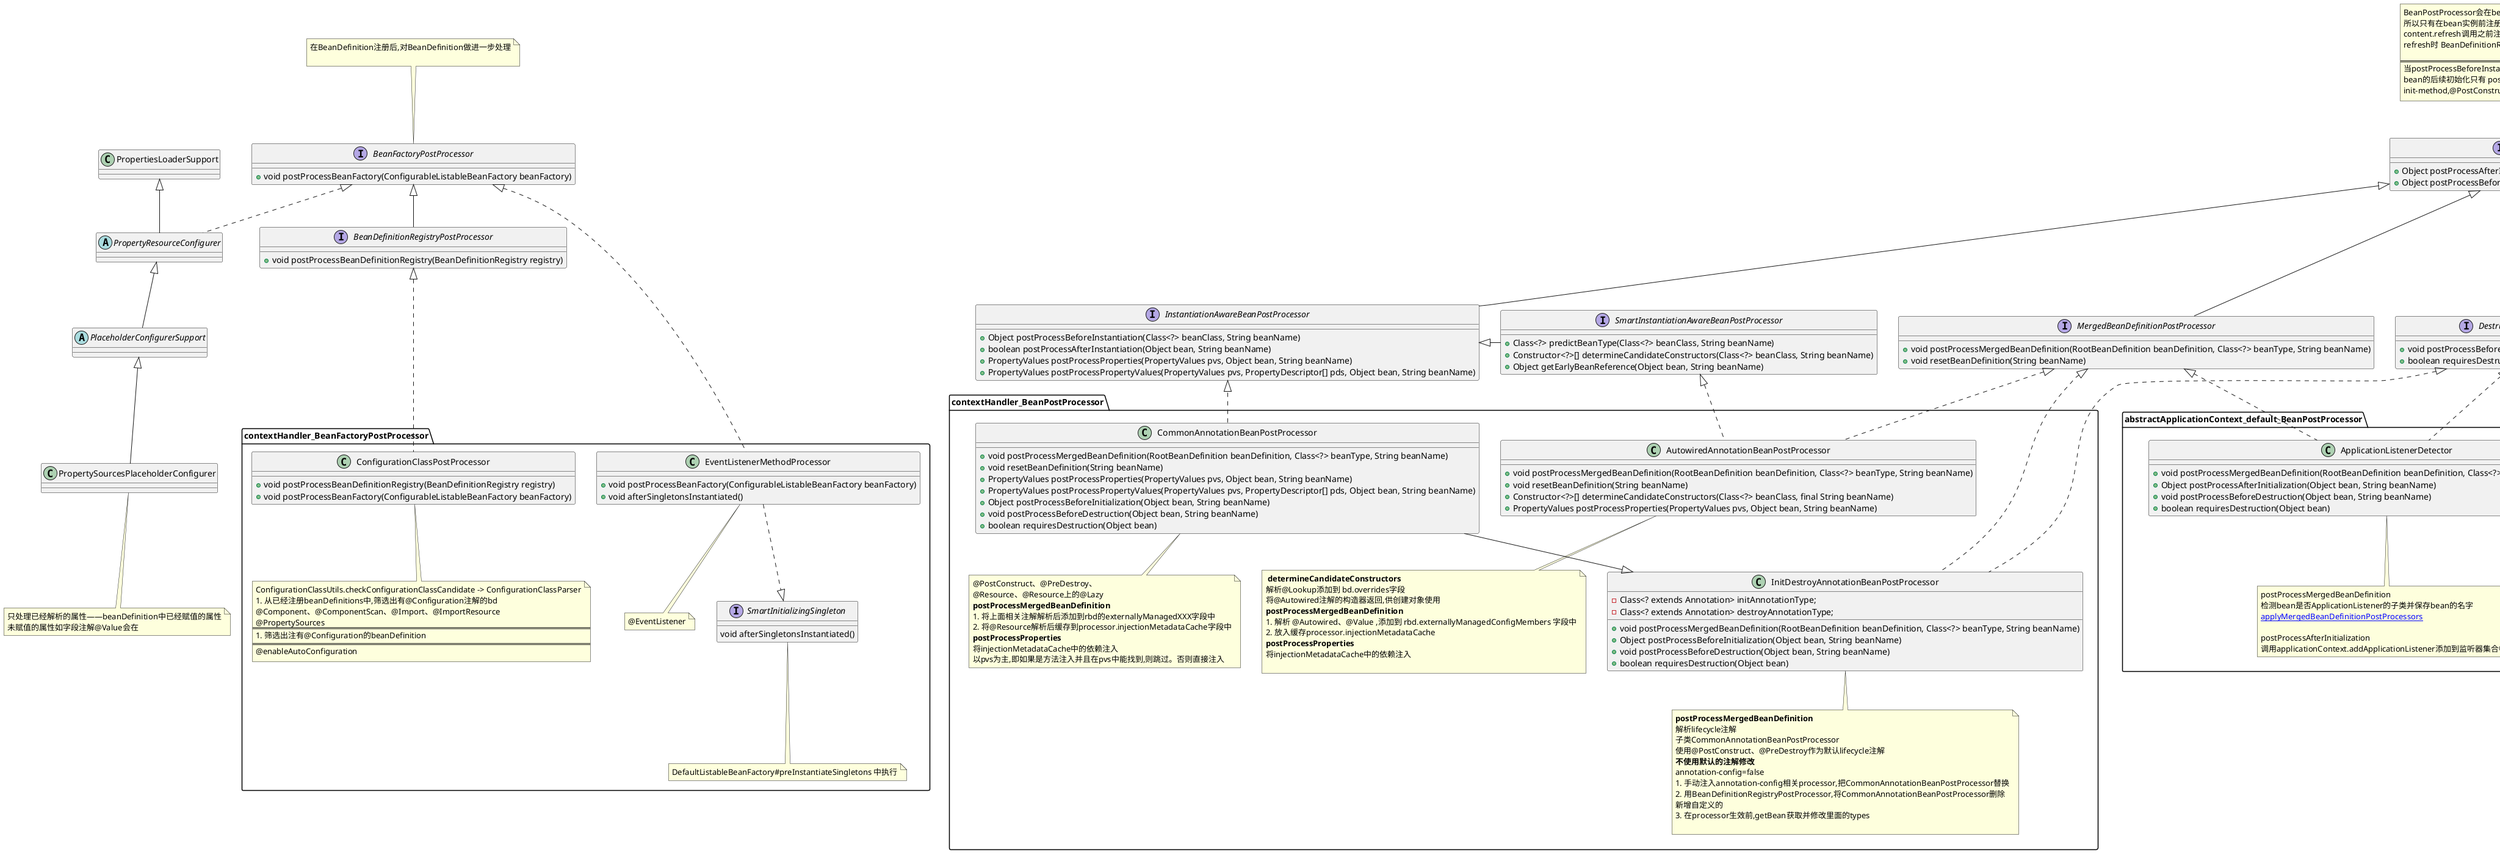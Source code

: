 @startuml
'https://plantuml.com/class-diagram
interface BeanPostProcessor{
    + Object postProcessAfterInitialization(Object bean, String beanName)
    + Object postProcessBeforeInitialization(Object bean, String beanName)
}
note top of BeanPostProcessor
BeanPostProcessor会在bean实例时调用
所以只有在bean实例前注册并实例化才能确保被正确的调用
content.refresh调用之前注册
refresh时 BeanDefinitionRegistry中注册

====
当postProcessBeforeInstantiation(短路初始化方法) 返回一个 bean实例时
bean的后续初始化只有 postProcessAfterInitialization 会执行
init-method,@PostConstruct,InitializingBean 都不会执行
end note

interface InstantiationAwareBeanPostProcessor  {
    + Object postProcessBeforeInstantiation(Class<?> beanClass, String beanName)
    + boolean postProcessAfterInstantiation(Object bean, String beanName)
    + PropertyValues postProcessProperties(PropertyValues pvs, Object bean, String beanName)
    + PropertyValues postProcessPropertyValues(PropertyValues pvs, PropertyDescriptor[] pds, Object bean, String beanName)
}
InstantiationAwareBeanPostProcessor -u--|> BeanPostProcessor

interface MergedBeanDefinitionPostProcessor {
	+ void postProcessMergedBeanDefinition(RootBeanDefinition beanDefinition, Class<?> beanType, String beanName)
    + void resetBeanDefinition(String beanName)
}
MergedBeanDefinitionPostProcessor -u--|> BeanPostProcessor

interface DestructionAwareBeanPostProcessor {
    + void postProcessBeforeDestruction(Object bean, String beanName)
    + boolean requiresDestruction(Object bean)
}
DestructionAwareBeanPostProcessor -u--|> BeanPostProcessor

interface SmartInstantiationAwareBeanPostProcessor {
    + Class<?> predictBeanType(Class<?> beanClass, String beanName)
    + Constructor<?>[] determineCandidateConstructors(Class<?> beanClass, String beanName)
    + Object getEarlyBeanReference(Object bean, String beanName)
}
SmartInstantiationAwareBeanPostProcessor -l-|> InstantiationAwareBeanPostProcessor




class BeanPostProcessorCache {
     List<InstantiationAwareBeanPostProcessor> instantiationAware = new ArrayList<>();
     List<SmartInstantiationAwareBeanPostProcessor> smartInstantiationAware = new ArrayList<>();
     List<DestructionAwareBeanPostProcessor> destructionAware = new ArrayList<>();
     List<MergedBeanDefinitionPostProcessor> mergedDefinition = new ArrayList<>();
}






interface BeanFactoryPostProcessor{
    + void postProcessBeanFactory(ConfigurableListableBeanFactory beanFactory)
}
interface BeanDefinitionRegistryPostProcessor extends BeanFactoryPostProcessor{
    + void postProcessBeanDefinitionRegistry(BeanDefinitionRegistry registry)
}
note top of BeanFactoryPostProcessor
在BeanDefinition注册后,对BeanDefinition做进一步处理

end note

namespace abstractApplicationContext_default_BeanPostProcessor{
    class ApplicationContextAwareProcessor{
        + Object postProcessBeforeInitialization(Object bean, String beanName)
    }
    ApplicationContextAwareProcessor .u...|> .BeanPostProcessor
    class ApplicationListenerDetector{
        + void postProcessMergedBeanDefinition(RootBeanDefinition beanDefinition, Class<?> beanType, String beanName)
        + Object postProcessAfterInitialization(Object bean, String beanName)
        + void postProcessBeforeDestruction(Object bean, String beanName)
        + boolean requiresDestruction(Object bean)
    }
    ApplicationListenerDetector .u.|> .DestructionAwareBeanPostProcessor
    ApplicationListenerDetector .u.|> .MergedBeanDefinitionPostProcessor
    note bottom of ApplicationListenerDetector
    postProcessMergedBeanDefinition
    检测bean是否ApplicationListener的子类并保存bean的名字
    [[../active/003_createBeanInstance.puml applyMergedBeanDefinitionPostProcessors]]

    postProcessAfterInitialization
    调用applicationContext.addApplicationListener添加到监听器集合中
    end note

    class BeanPostProcessorChecker implements .BeanPostProcessor
}


    namespace contextHandler_BeanFactoryPostProcessor {
        interface SmartInitializingSingleton{
            void afterSingletonsInstantiated()
        }
        note bottom
        DefaultListableBeanFactory#preInstantiateSingletons 中执行
        end note
        class ConfigurationClassPostProcessor{
            + void postProcessBeanDefinitionRegistry(BeanDefinitionRegistry registry)
            + void postProcessBeanFactory(ConfigurableListableBeanFactory beanFactory)
        }
        note bottom
        ConfigurationClassUtils.checkConfigurationClassCandidate -> ConfigurationClassParser
        #从已经注册beanDefinitions中,筛选出有@Configuration注解的bd
        @Component、@ComponentScan、@Import、@ImportResource
        @PropertySources
        ===
        #筛选出注有@Configuration的beanDefinition
        ===
        @enableAutoConfiguration
        end note
        ConfigurationClassPostProcessor .u..|> .BeanDefinitionRegistryPostProcessor

        class EventListenerMethodProcessor {
            + void postProcessBeanFactory(ConfigurableListableBeanFactory beanFactory)
            + void afterSingletonsInstantiated()
        }
        note bottom
        @EventListener
        end note
        EventListenerMethodProcessor .u...|> .BeanFactoryPostProcessor
        EventListenerMethodProcessor ..|> SmartInitializingSingleton

    }
    namespace contextHandler_BeanPostProcessor{
        class AutowiredAnnotationBeanPostProcessor implements .SmartInstantiationAwareBeanPostProcessor,.MergedBeanDefinitionPostProcessor{
            + void postProcessMergedBeanDefinition(RootBeanDefinition beanDefinition, Class<?> beanType, String beanName)
            + void resetBeanDefinition(String beanName)
            + Constructor<?>[] determineCandidateConstructors(Class<?> beanClass, final String beanName)
            + PropertyValues postProcessProperties(PropertyValues pvs, Object bean, String beanName)

        }
        note bottom of AutowiredAnnotationBeanPostProcessor
         **determineCandidateConstructors**
        解析@Lookup添加到 bd.overrides字段
        将@Autowired注解的构造器返回,供创建对象使用
        **postProcessMergedBeanDefinition**
        #解析 @Autowired、@Value ,添加到 rbd.externallyManagedConfigMembers 字段中
        #放入缓存processor.injectionMetadataCache
        **postProcessProperties**
        将injectionMetadataCache中的依赖注入

        end note

        class InitDestroyAnnotationBeanPostProcessor implements .DestructionAwareBeanPostProcessor, .MergedBeanDefinitionPostProcessor{
            - Class<? extends Annotation> initAnnotationType;
            - Class<? extends Annotation> destroyAnnotationType;

            + void postProcessMergedBeanDefinition(RootBeanDefinition beanDefinition, Class<?> beanType, String beanName)
            + Object postProcessBeforeInitialization(Object bean, String beanName)
            + void postProcessBeforeDestruction(Object bean, String beanName)
            + boolean requiresDestruction(Object bean)
        }
        note bottom of InitDestroyAnnotationBeanPostProcessor
        **postProcessMergedBeanDefinition**
        解析lifecycle注解
        子类CommonAnnotationBeanPostProcessor
        使用@PostConstruct、@PreDestroy作为默认lifecycle注解
        **不使用默认的注解修改**
        annotation-config=false
        #手动注入annotation-config相关processor,把CommonAnnotationBeanPostProcessor替换
        #用BeanDefinitionRegistryPostProcessor,将CommonAnnotationBeanPostProcessor删除
        新增自定义的
        #在processor生效前,getBean获取并修改里面的types

        end note

        class CommonAnnotationBeanPostProcessor    {
            + void postProcessMergedBeanDefinition(RootBeanDefinition beanDefinition, Class<?> beanType, String beanName)
            + void resetBeanDefinition(String beanName)
            + PropertyValues postProcessProperties(PropertyValues pvs, Object bean, String beanName)
            + PropertyValues postProcessPropertyValues(PropertyValues pvs, PropertyDescriptor[] pds, Object bean, String beanName)
            + Object postProcessBeforeInitialization(Object bean, String beanName)
            + void postProcessBeforeDestruction(Object bean, String beanName)
            + boolean requiresDestruction(Object bean)
        }
        note bottom of CommonAnnotationBeanPostProcessor
        @PostConstruct、@PreDestroy、
        @Resource、@Resource上的@Lazy
        **postProcessMergedBeanDefinition**
        #将上面相关注解解析后添加到rbd的externallyManagedXXX字段中
        #将@Resource解析后缓存到processor.injectionMetadataCache字段中
        **postProcessProperties**
        将injectionMetadataCache中的依赖注入
        以pvs为主,即如果是方法注入并且在pvs中能找到,则跳过。否则直接注入
        end note
        CommonAnnotationBeanPostProcessor --|> InitDestroyAnnotationBeanPostProcessor
        CommonAnnotationBeanPostProcessor ..|> .InstantiationAwareBeanPostProcessor
    }

abstractApplicationContext_default_BeanPostProcessor -r[hidden]- contextHandler_BeanPostProcessor

'Property
abstract class PropertyResourceConfigurer extends PropertiesLoaderSupport implements BeanFactoryPostProcessor
abstract class PlaceholderConfigurerSupport extends PropertyResourceConfigurer
class PropertySourcesPlaceholderConfigurer extends PlaceholderConfigurerSupport
note bottom
只处理已经解析的属性——beanDefinition中已经赋值的属性
未赋值的属性如字段注解@Value会在
end note

@enduml